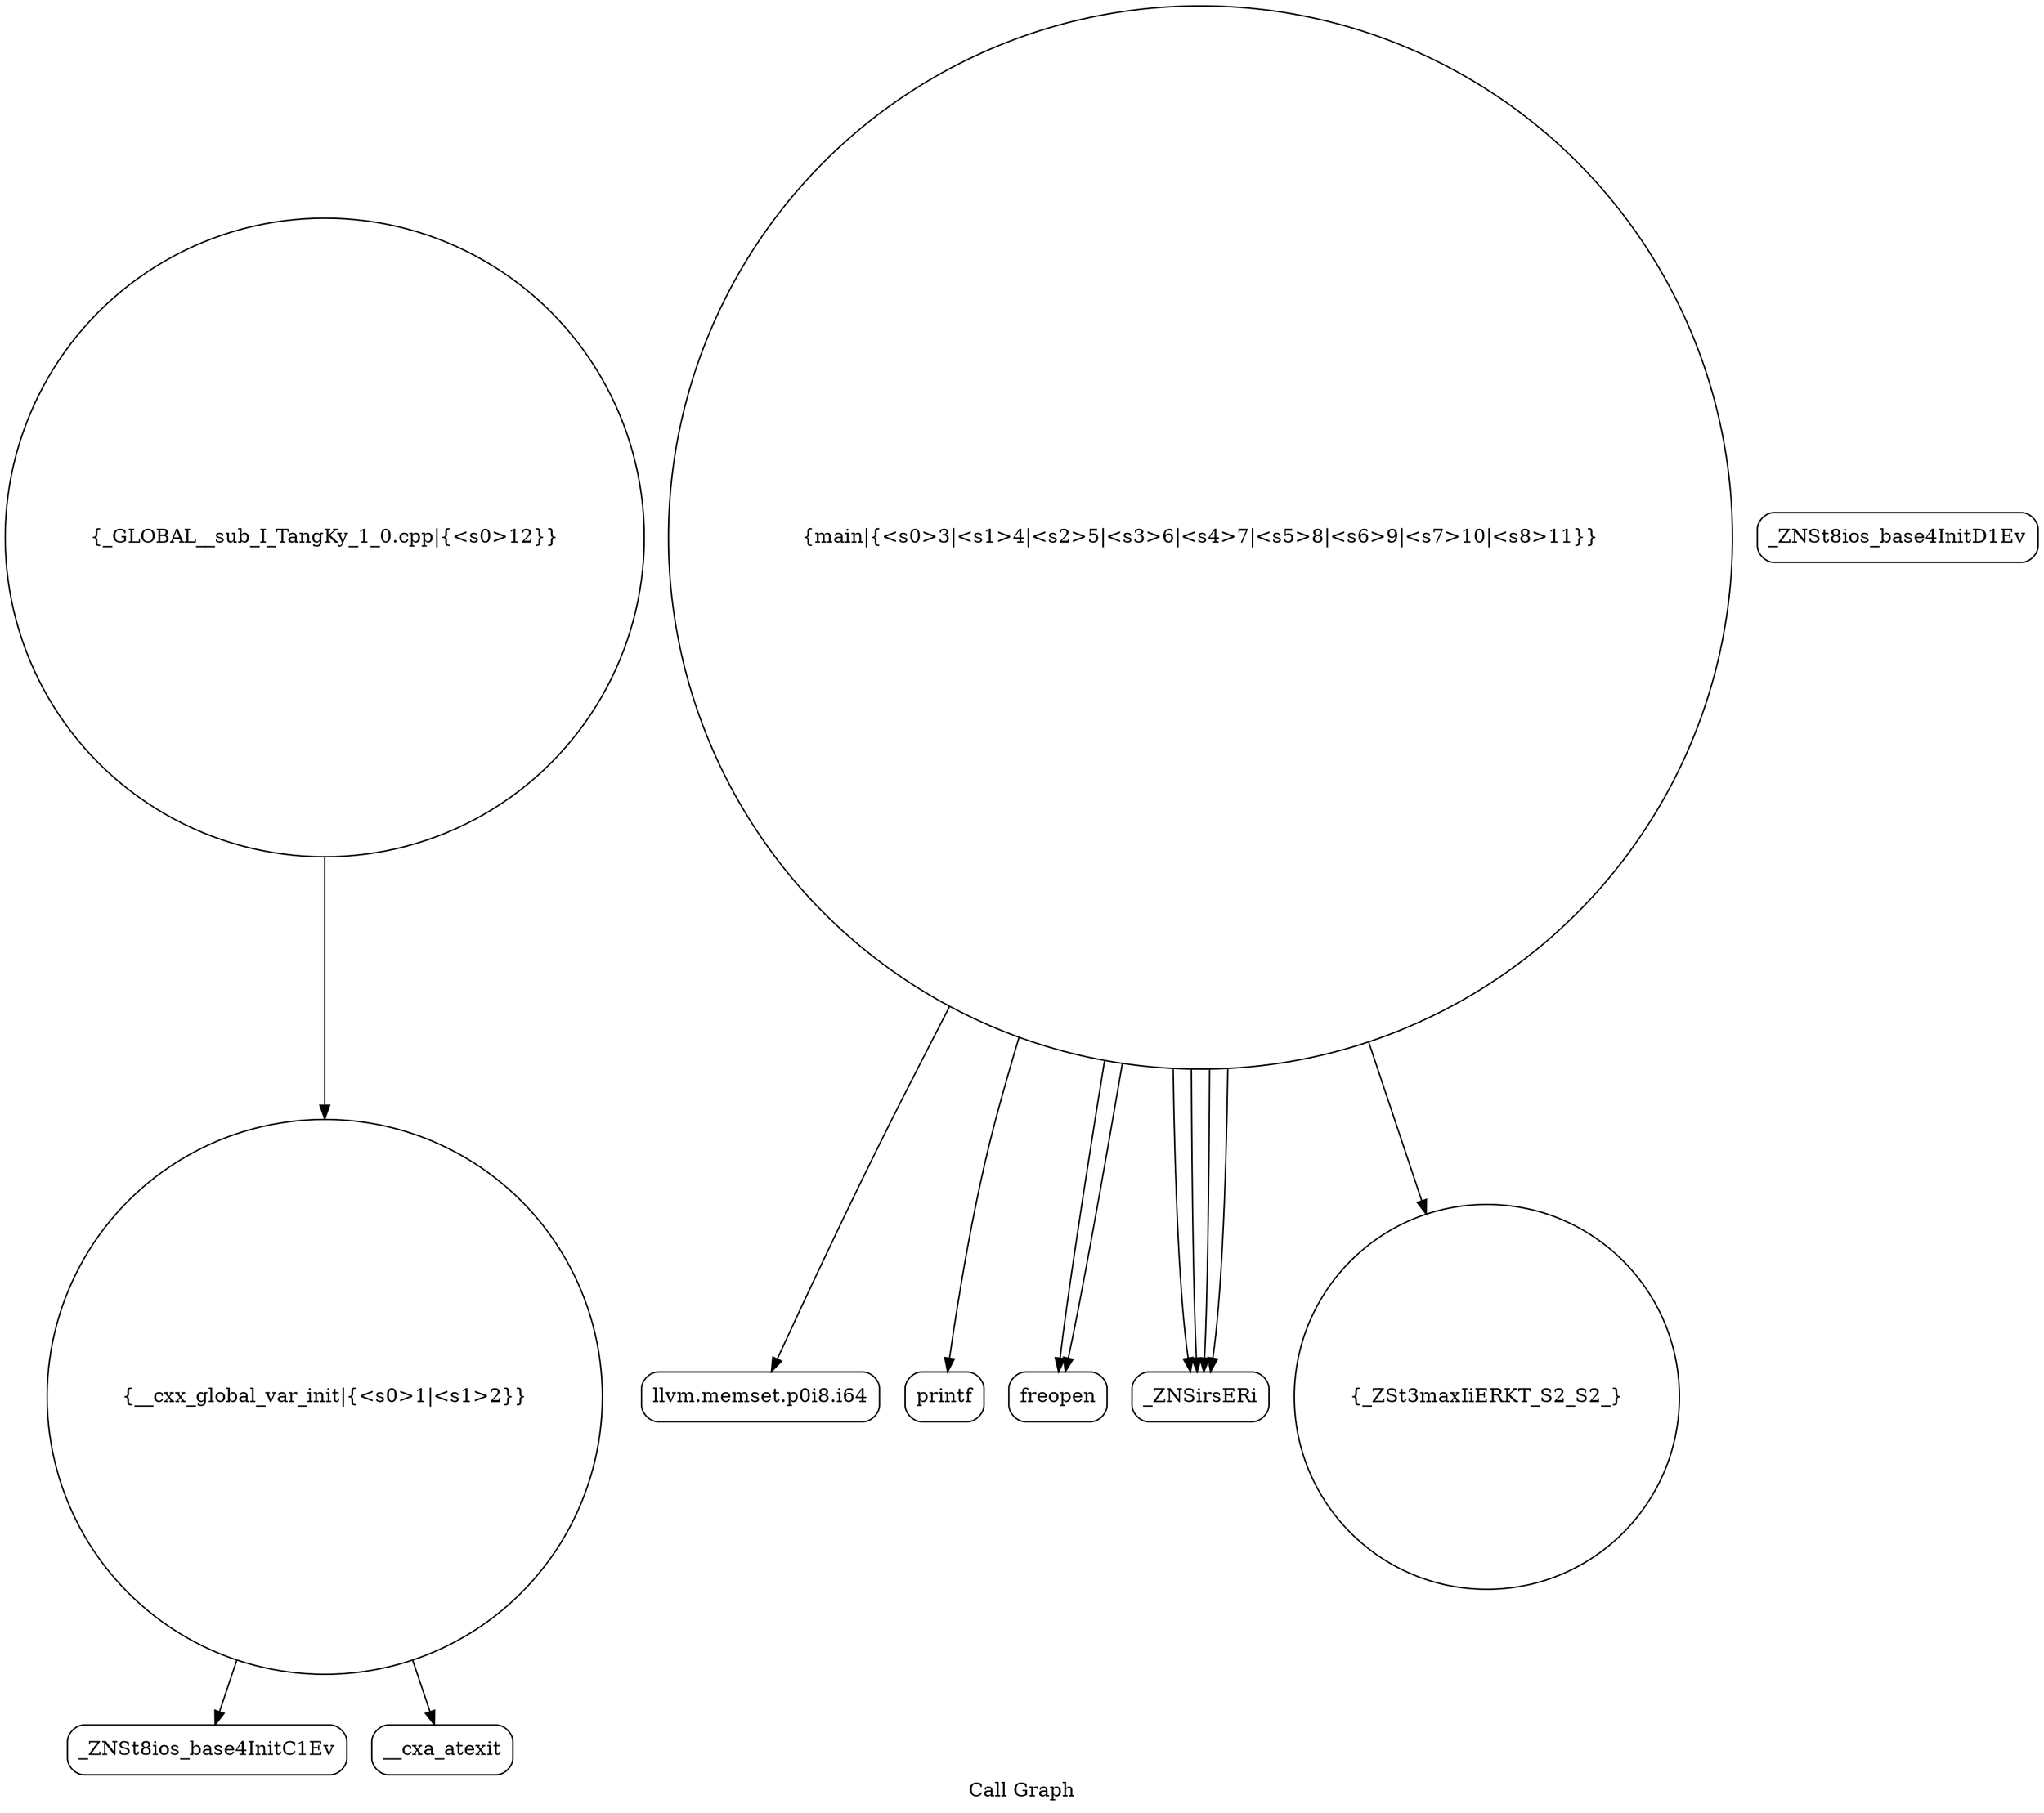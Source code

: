 digraph "Call Graph" {
	label="Call Graph";

	Node0x55f0c0522c60 [shape=record,shape=circle,label="{__cxx_global_var_init|{<s0>1|<s1>2}}"];
	Node0x55f0c0522c60:s0 -> Node0x55f0c05230f0[color=black];
	Node0x55f0c0522c60:s1 -> Node0x55f0c05231f0[color=black];
	Node0x55f0c05233f0 [shape=record,shape=Mrecord,label="{llvm.memset.p0i8.i64}"];
	Node0x55f0c0523170 [shape=record,shape=Mrecord,label="{_ZNSt8ios_base4InitD1Ev}"];
	Node0x55f0c05234f0 [shape=record,shape=Mrecord,label="{printf}"];
	Node0x55f0c0523270 [shape=record,shape=circle,label="{main|{<s0>3|<s1>4|<s2>5|<s3>6|<s4>7|<s5>8|<s6>9|<s7>10|<s8>11}}"];
	Node0x55f0c0523270:s0 -> Node0x55f0c05232f0[color=black];
	Node0x55f0c0523270:s1 -> Node0x55f0c05232f0[color=black];
	Node0x55f0c0523270:s2 -> Node0x55f0c0523370[color=black];
	Node0x55f0c0523270:s3 -> Node0x55f0c0523370[color=black];
	Node0x55f0c0523270:s4 -> Node0x55f0c05233f0[color=black];
	Node0x55f0c0523270:s5 -> Node0x55f0c0523370[color=black];
	Node0x55f0c0523270:s6 -> Node0x55f0c0523370[color=black];
	Node0x55f0c0523270:s7 -> Node0x55f0c0523470[color=black];
	Node0x55f0c0523270:s8 -> Node0x55f0c05234f0[color=black];
	Node0x55f0c0523370 [shape=record,shape=Mrecord,label="{_ZNSirsERi}"];
	Node0x55f0c05230f0 [shape=record,shape=Mrecord,label="{_ZNSt8ios_base4InitC1Ev}"];
	Node0x55f0c0523470 [shape=record,shape=circle,label="{_ZSt3maxIiERKT_S2_S2_}"];
	Node0x55f0c05231f0 [shape=record,shape=Mrecord,label="{__cxa_atexit}"];
	Node0x55f0c0523570 [shape=record,shape=circle,label="{_GLOBAL__sub_I_TangKy_1_0.cpp|{<s0>12}}"];
	Node0x55f0c0523570:s0 -> Node0x55f0c0522c60[color=black];
	Node0x55f0c05232f0 [shape=record,shape=Mrecord,label="{freopen}"];
}
